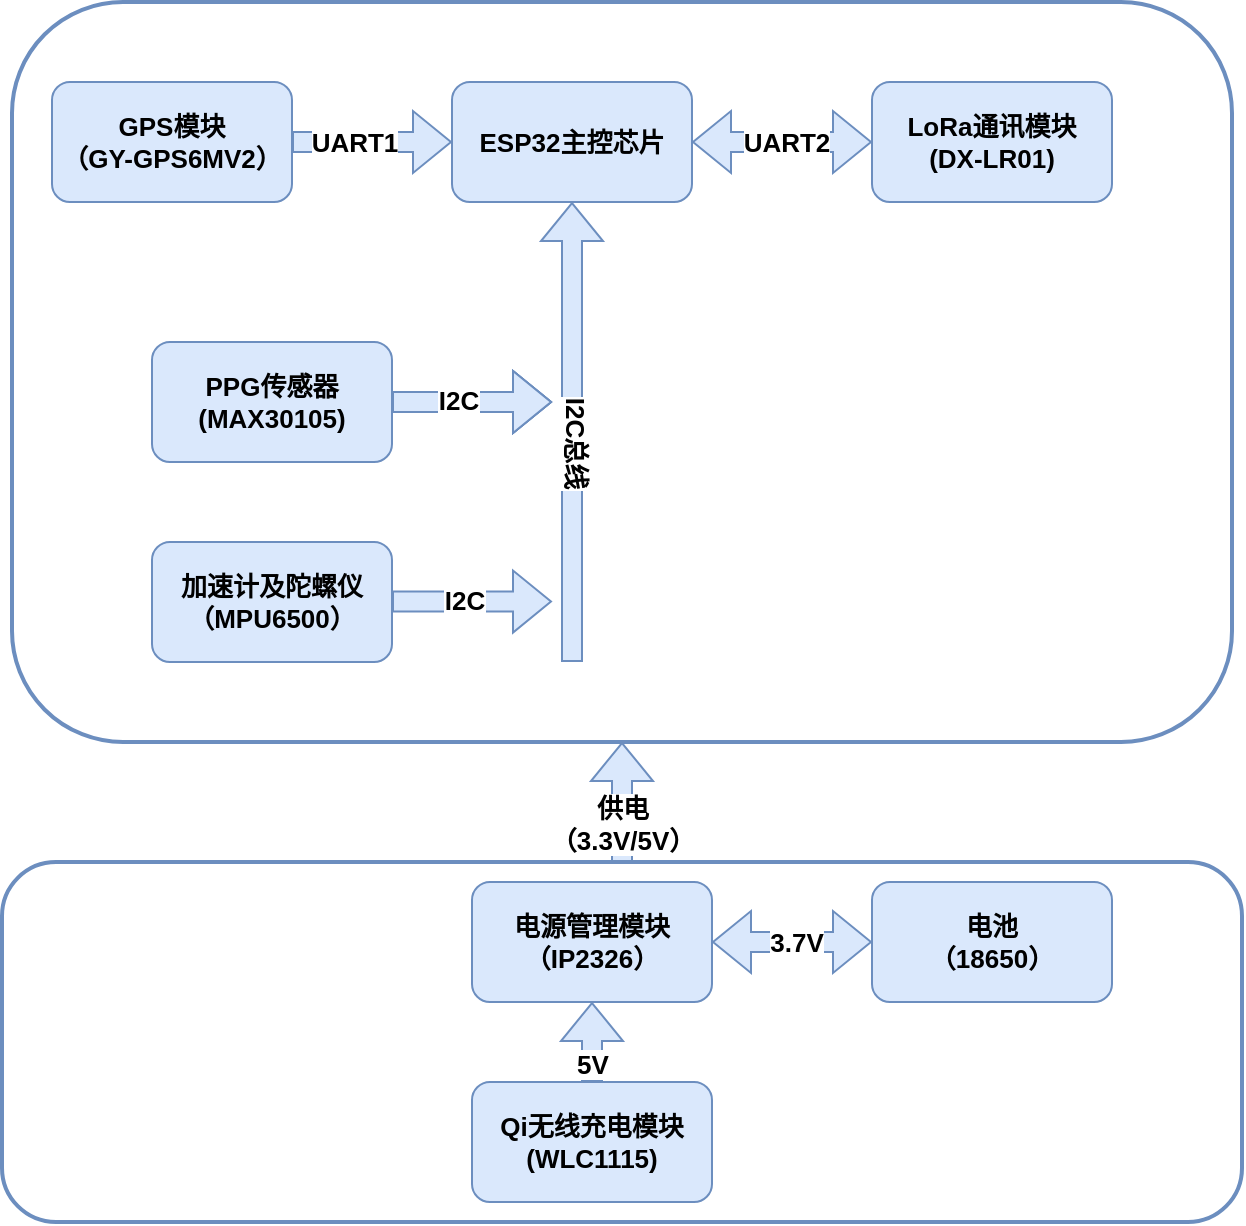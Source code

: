 <mxfile version="24.4.13" type="github">
  <diagram name="第 1 页" id="J0z3_Ed9CbgwDsMkElvY">
    <mxGraphModel dx="660" dy="914" grid="1" gridSize="10" guides="1" tooltips="1" connect="1" arrows="1" fold="1" page="1" pageScale="1" pageWidth="827" pageHeight="1169" math="0" shadow="0">
      <root>
        <mxCell id="0" />
        <mxCell id="1" parent="0" />
        <mxCell id="554hAEwk2BuZd1W8x5a2-22" value="" style="rounded=1;whiteSpace=wrap;html=1;fillColor=#FFFFFF;strokeColor=#6c8ebf;strokeWidth=2;fontSize=13;fontStyle=1" vertex="1" parent="1">
          <mxGeometry x="5" y="640" width="620" height="180" as="geometry" />
        </mxCell>
        <mxCell id="554hAEwk2BuZd1W8x5a2-21" value="" style="rounded=1;whiteSpace=wrap;html=1;fillColor=#FFFFFF;strokeColor=#6c8ebf;strokeWidth=2;fontSize=13;fontStyle=1" vertex="1" parent="1">
          <mxGeometry x="10" y="210" width="610" height="370" as="geometry" />
        </mxCell>
        <mxCell id="554hAEwk2BuZd1W8x5a2-1" value="ESP32主控芯片" style="rounded=1;whiteSpace=wrap;html=1;fillColor=#dae8fc;strokeColor=#6c8ebf;fontSize=13;fontStyle=1" vertex="1" parent="1">
          <mxGeometry x="230" y="250" width="120" height="60" as="geometry" />
        </mxCell>
        <mxCell id="554hAEwk2BuZd1W8x5a2-2" value="PPG传感器&lt;div style=&quot;font-size: 13px;&quot;&gt;(MAX30105)&lt;/div&gt;" style="rounded=1;whiteSpace=wrap;html=1;fillColor=#dae8fc;strokeColor=#6c8ebf;fontSize=13;fontStyle=1" vertex="1" parent="1">
          <mxGeometry x="80" y="380" width="120" height="60" as="geometry" />
        </mxCell>
        <mxCell id="554hAEwk2BuZd1W8x5a2-3" value="&lt;div style=&quot;font-size: 13px;&quot;&gt;加速计及陀螺仪&lt;/div&gt;（MPU6500）" style="rounded=1;whiteSpace=wrap;html=1;fillColor=#dae8fc;strokeColor=#6c8ebf;fontSize=13;fontStyle=1" vertex="1" parent="1">
          <mxGeometry x="80" y="480" width="120" height="60" as="geometry" />
        </mxCell>
        <mxCell id="554hAEwk2BuZd1W8x5a2-4" value="&lt;div style=&quot;font-size: 13px;&quot;&gt;GPS模块&lt;/div&gt;（GY-GPS6MV2）" style="rounded=1;whiteSpace=wrap;html=1;fillColor=#dae8fc;strokeColor=#6c8ebf;fontSize=13;fontStyle=1" vertex="1" parent="1">
          <mxGeometry x="30" y="250" width="120" height="60" as="geometry" />
        </mxCell>
        <mxCell id="554hAEwk2BuZd1W8x5a2-5" value="LoRa通讯模块&lt;div style=&quot;font-size: 13px;&quot;&gt;&lt;/div&gt;&lt;div style=&quot;font-size: 13px;&quot;&gt;(DX-LR01)&lt;/div&gt;" style="rounded=1;whiteSpace=wrap;html=1;fillColor=#dae8fc;strokeColor=#6c8ebf;fontSize=13;fontStyle=1" vertex="1" parent="1">
          <mxGeometry x="440" y="250" width="120" height="60" as="geometry" />
        </mxCell>
        <mxCell id="554hAEwk2BuZd1W8x5a2-6" value="电源管理模块&lt;div style=&quot;font-size: 13px;&quot;&gt;（IP2326）&lt;/div&gt;" style="rounded=1;whiteSpace=wrap;html=1;fillColor=#dae8fc;strokeColor=#6c8ebf;fontSize=13;fontStyle=1" vertex="1" parent="1">
          <mxGeometry x="240" y="650" width="120" height="60" as="geometry" />
        </mxCell>
        <mxCell id="554hAEwk2BuZd1W8x5a2-7" value="Qi无线充电模块&lt;div style=&quot;font-size: 13px;&quot;&gt;(WLC1115)&lt;/div&gt;" style="rounded=1;whiteSpace=wrap;html=1;fillColor=#dae8fc;strokeColor=#6c8ebf;fontSize=13;fontStyle=1" vertex="1" parent="1">
          <mxGeometry x="240" y="750" width="120" height="60" as="geometry" />
        </mxCell>
        <mxCell id="554hAEwk2BuZd1W8x5a2-8" value="电池&lt;div style=&quot;font-size: 13px;&quot;&gt;（18650）&lt;/div&gt;" style="rounded=1;whiteSpace=wrap;html=1;fillColor=#dae8fc;strokeColor=#6c8ebf;fontSize=13;fontStyle=1" vertex="1" parent="1">
          <mxGeometry x="440" y="650" width="120" height="60" as="geometry" />
        </mxCell>
        <mxCell id="554hAEwk2BuZd1W8x5a2-12" value="" style="shape=flexArrow;endArrow=classic;html=1;rounded=0;entryX=0.5;entryY=1;entryDx=0;entryDy=0;fillColor=#dae8fc;strokeColor=#6c8ebf;fontSize=13;fontStyle=1" edge="1" parent="1" target="554hAEwk2BuZd1W8x5a2-1">
          <mxGeometry width="50" height="50" relative="1" as="geometry">
            <mxPoint x="290" y="540" as="sourcePoint" />
            <mxPoint x="290" y="390" as="targetPoint" />
            <Array as="points" />
          </mxGeometry>
        </mxCell>
        <mxCell id="554hAEwk2BuZd1W8x5a2-13" value="I2C总线" style="edgeLabel;html=1;align=center;verticalAlign=middle;resizable=0;points=[];rotation=90;fontSize=13;fontStyle=1" vertex="1" connectable="0" parent="554hAEwk2BuZd1W8x5a2-12">
          <mxGeometry x="0.227" y="-2" relative="1" as="geometry">
            <mxPoint y="31" as="offset" />
          </mxGeometry>
        </mxCell>
        <mxCell id="554hAEwk2BuZd1W8x5a2-14" value="" style="shape=flexArrow;endArrow=classic;html=1;rounded=0;entryX=0;entryY=0.5;entryDx=0;entryDy=0;exitX=1;exitY=0.5;exitDx=0;exitDy=0;fillColor=#dae8fc;strokeColor=#6c8ebf;fontSize=13;fontStyle=1" edge="1" parent="1" source="554hAEwk2BuZd1W8x5a2-4" target="554hAEwk2BuZd1W8x5a2-1">
          <mxGeometry width="50" height="50" relative="1" as="geometry">
            <mxPoint x="180" y="300" as="sourcePoint" />
            <mxPoint x="230" y="250" as="targetPoint" />
          </mxGeometry>
        </mxCell>
        <mxCell id="554hAEwk2BuZd1W8x5a2-15" value="UART1" style="edgeLabel;html=1;align=center;verticalAlign=middle;resizable=0;points=[];fontSize=13;fontStyle=1" vertex="1" connectable="0" parent="554hAEwk2BuZd1W8x5a2-14">
          <mxGeometry x="-0.141" y="5" relative="1" as="geometry">
            <mxPoint x="-4" y="5" as="offset" />
          </mxGeometry>
        </mxCell>
        <mxCell id="554hAEwk2BuZd1W8x5a2-16" value="" style="shape=flexArrow;endArrow=classic;startArrow=classic;html=1;rounded=0;entryX=0;entryY=0.5;entryDx=0;entryDy=0;exitX=1;exitY=0.5;exitDx=0;exitDy=0;fillColor=#dae8fc;strokeColor=#6c8ebf;fontSize=13;fontStyle=1" edge="1" parent="1" source="554hAEwk2BuZd1W8x5a2-1" target="554hAEwk2BuZd1W8x5a2-5">
          <mxGeometry width="100" height="100" relative="1" as="geometry">
            <mxPoint x="320" y="380" as="sourcePoint" />
            <mxPoint x="390" y="270" as="targetPoint" />
          </mxGeometry>
        </mxCell>
        <mxCell id="554hAEwk2BuZd1W8x5a2-17" value="UART2" style="edgeLabel;html=1;align=center;verticalAlign=middle;resizable=0;points=[];fontSize=13;fontStyle=1" vertex="1" connectable="0" parent="554hAEwk2BuZd1W8x5a2-16">
          <mxGeometry x="0.039" y="3" relative="1" as="geometry">
            <mxPoint y="3" as="offset" />
          </mxGeometry>
        </mxCell>
        <mxCell id="554hAEwk2BuZd1W8x5a2-18" value="" style="shape=flexArrow;endArrow=classic;html=1;rounded=0;exitX=1;exitY=0.5;exitDx=0;exitDy=0;fillColor=#dae8fc;strokeColor=#6c8ebf;fontSize=13;fontStyle=1" edge="1" parent="1" source="554hAEwk2BuZd1W8x5a2-2">
          <mxGeometry width="50" height="50" relative="1" as="geometry">
            <mxPoint x="280" y="520" as="sourcePoint" />
            <mxPoint x="280" y="410" as="targetPoint" />
          </mxGeometry>
        </mxCell>
        <mxCell id="554hAEwk2BuZd1W8x5a2-19" value="" style="shape=flexArrow;endArrow=classic;html=1;rounded=0;exitX=1;exitY=0.5;exitDx=0;exitDy=0;fillColor=#dae8fc;strokeColor=#6c8ebf;fontSize=13;fontStyle=1" edge="1" parent="1">
          <mxGeometry width="50" height="50" relative="1" as="geometry">
            <mxPoint x="200" y="509.76" as="sourcePoint" />
            <mxPoint x="280" y="509.76" as="targetPoint" />
          </mxGeometry>
        </mxCell>
        <mxCell id="554hAEwk2BuZd1W8x5a2-32" value="I2C" style="edgeLabel;html=1;align=center;verticalAlign=middle;resizable=0;points=[];fontSize=13;fontStyle=1" vertex="1" connectable="0" parent="554hAEwk2BuZd1W8x5a2-19">
          <mxGeometry x="-0.104" y="1" relative="1" as="geometry">
            <mxPoint as="offset" />
          </mxGeometry>
        </mxCell>
        <mxCell id="554hAEwk2BuZd1W8x5a2-25" value="" style="shape=flexArrow;endArrow=classic;html=1;rounded=0;entryX=0.5;entryY=1;entryDx=0;entryDy=0;exitX=0.5;exitY=0;exitDx=0;exitDy=0;fillColor=#dae8fc;strokeColor=#6c8ebf;fontSize=13;fontStyle=1" edge="1" parent="1" source="554hAEwk2BuZd1W8x5a2-22" target="554hAEwk2BuZd1W8x5a2-21">
          <mxGeometry width="50" height="50" relative="1" as="geometry">
            <mxPoint x="300" y="640" as="sourcePoint" />
            <mxPoint x="350" y="590" as="targetPoint" />
          </mxGeometry>
        </mxCell>
        <mxCell id="554hAEwk2BuZd1W8x5a2-26" value="供电&lt;div style=&quot;font-size: 13px;&quot;&gt;（3.3V/5V）&lt;/div&gt;" style="edgeLabel;html=1;align=center;verticalAlign=middle;resizable=0;points=[];fontSize=13;fontStyle=1" vertex="1" connectable="0" parent="554hAEwk2BuZd1W8x5a2-25">
          <mxGeometry x="0.078" y="-2" relative="1" as="geometry">
            <mxPoint x="-2" y="13" as="offset" />
          </mxGeometry>
        </mxCell>
        <mxCell id="554hAEwk2BuZd1W8x5a2-27" value="" style="shape=flexArrow;endArrow=classic;html=1;rounded=0;exitX=1;exitY=0.5;exitDx=0;exitDy=0;fillColor=#dae8fc;strokeColor=#6c8ebf;fontSize=13;fontStyle=1" edge="1" parent="1" source="554hAEwk2BuZd1W8x5a2-2">
          <mxGeometry width="50" height="50" relative="1" as="geometry">
            <mxPoint x="200" y="410" as="sourcePoint" />
            <mxPoint x="280" y="410" as="targetPoint" />
            <Array as="points">
              <mxPoint x="240" y="410" />
            </Array>
          </mxGeometry>
        </mxCell>
        <mxCell id="554hAEwk2BuZd1W8x5a2-28" value="" style="shape=flexArrow;endArrow=classic;html=1;rounded=0;exitX=1;exitY=0.5;exitDx=0;exitDy=0;fillColor=#dae8fc;strokeColor=#6c8ebf;fontSize=13;fontStyle=1" edge="1" parent="1" source="554hAEwk2BuZd1W8x5a2-2">
          <mxGeometry width="50" height="50" relative="1" as="geometry">
            <mxPoint x="200" y="410" as="sourcePoint" />
            <mxPoint x="280" y="410" as="targetPoint" />
            <Array as="points" />
          </mxGeometry>
        </mxCell>
        <mxCell id="554hAEwk2BuZd1W8x5a2-31" value="I2C" style="edgeLabel;html=1;align=center;verticalAlign=middle;resizable=0;points=[];fontSize=13;fontStyle=1" vertex="1" connectable="0" parent="554hAEwk2BuZd1W8x5a2-28">
          <mxGeometry x="-0.188" y="1" relative="1" as="geometry">
            <mxPoint as="offset" />
          </mxGeometry>
        </mxCell>
        <mxCell id="554hAEwk2BuZd1W8x5a2-29" value="" style="shape=flexArrow;endArrow=classic;html=1;rounded=0;exitX=0.5;exitY=0;exitDx=0;exitDy=0;fillColor=#dae8fc;strokeColor=#6c8ebf;fontSize=13;fontStyle=1" edge="1" parent="1" source="554hAEwk2BuZd1W8x5a2-7" target="554hAEwk2BuZd1W8x5a2-6">
          <mxGeometry width="50" height="50" relative="1" as="geometry">
            <mxPoint x="260" y="760" as="sourcePoint" />
            <mxPoint x="310" y="710" as="targetPoint" />
          </mxGeometry>
        </mxCell>
        <mxCell id="554hAEwk2BuZd1W8x5a2-34" value="5V" style="edgeLabel;html=1;align=center;verticalAlign=middle;resizable=0;points=[];fontSize=13;fontStyle=1" vertex="1" connectable="0" parent="554hAEwk2BuZd1W8x5a2-29">
          <mxGeometry x="-0.383" y="-2" relative="1" as="geometry">
            <mxPoint x="-2" y="3" as="offset" />
          </mxGeometry>
        </mxCell>
        <mxCell id="554hAEwk2BuZd1W8x5a2-30" value="" style="shape=flexArrow;endArrow=classic;startArrow=classic;html=1;rounded=0;fillColor=#dae8fc;strokeColor=#6c8ebf;fontSize=13;fontStyle=1" edge="1" parent="1" source="554hAEwk2BuZd1W8x5a2-6" target="554hAEwk2BuZd1W8x5a2-8">
          <mxGeometry width="100" height="100" relative="1" as="geometry">
            <mxPoint x="240" y="550" as="sourcePoint" />
            <mxPoint x="340" y="450" as="targetPoint" />
          </mxGeometry>
        </mxCell>
        <mxCell id="554hAEwk2BuZd1W8x5a2-33" value="3.7V" style="edgeLabel;html=1;align=center;verticalAlign=middle;resizable=0;points=[];fontSize=13;fontStyle=1" vertex="1" connectable="0" parent="554hAEwk2BuZd1W8x5a2-30">
          <mxGeometry x="0.042" y="-4" relative="1" as="geometry">
            <mxPoint y="-4" as="offset" />
          </mxGeometry>
        </mxCell>
      </root>
    </mxGraphModel>
  </diagram>
</mxfile>

